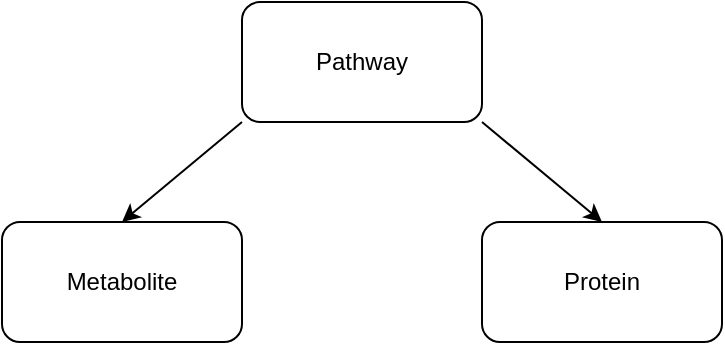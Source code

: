 <mxfile version="14.5.1" type="device"><diagram id="35tLG132y5Y7M0Feq8-z" name="Page-1"><mxGraphModel dx="1355" dy="945" grid="1" gridSize="10" guides="1" tooltips="1" connect="1" arrows="1" fold="1" page="1" pageScale="1" pageWidth="850" pageHeight="1100" math="0" shadow="0"><root><mxCell id="0"/><mxCell id="1" parent="0"/><mxCell id="xZX247kDAIg8kemGgbQS-4" style="rounded=0;orthogonalLoop=1;jettySize=auto;html=1;exitX=1;exitY=1;exitDx=0;exitDy=0;entryX=0.5;entryY=0;entryDx=0;entryDy=0;" edge="1" parent="1" source="xZX247kDAIg8kemGgbQS-1" target="xZX247kDAIg8kemGgbQS-2"><mxGeometry relative="1" as="geometry"/></mxCell><mxCell id="xZX247kDAIg8kemGgbQS-5" style="edgeStyle=none;rounded=0;orthogonalLoop=1;jettySize=auto;html=1;exitX=0;exitY=1;exitDx=0;exitDy=0;entryX=0.5;entryY=0;entryDx=0;entryDy=0;" edge="1" parent="1" source="xZX247kDAIg8kemGgbQS-1" target="xZX247kDAIg8kemGgbQS-3"><mxGeometry relative="1" as="geometry"/></mxCell><mxCell id="xZX247kDAIg8kemGgbQS-1" value="Pathway" style="rounded=1;whiteSpace=wrap;html=1;" vertex="1" parent="1"><mxGeometry x="320" y="220" width="120" height="60" as="geometry"/></mxCell><mxCell id="xZX247kDAIg8kemGgbQS-2" value="Protein" style="rounded=1;whiteSpace=wrap;html=1;" vertex="1" parent="1"><mxGeometry x="440" y="330" width="120" height="60" as="geometry"/></mxCell><mxCell id="xZX247kDAIg8kemGgbQS-3" value="Metabolite" style="rounded=1;whiteSpace=wrap;html=1;" vertex="1" parent="1"><mxGeometry x="200" y="330" width="120" height="60" as="geometry"/></mxCell></root></mxGraphModel></diagram></mxfile>